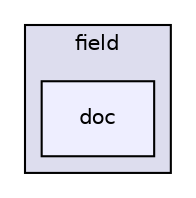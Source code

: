 digraph "src/functionObjects/field/doc" {
  bgcolor=transparent;
  compound=true
  node [ fontsize="10", fontname="Helvetica"];
  edge [ labelfontsize="10", labelfontname="Helvetica"];
  subgraph clusterdir_bae024cac12ddc6733a616261920a91f {
    graph [ bgcolor="#ddddee", pencolor="black", label="field" fontname="Helvetica", fontsize="10", URL="dir_bae024cac12ddc6733a616261920a91f.html"]
  dir_de9735dc62f71c6e4a2857d3a9553f03 [shape=box, label="doc", style="filled", fillcolor="#eeeeff", pencolor="black", URL="dir_de9735dc62f71c6e4a2857d3a9553f03.html"];
  }
}
